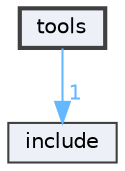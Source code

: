 digraph "tools"
{
 // LATEX_PDF_SIZE
  bgcolor="transparent";
  edge [fontname=Helvetica,fontsize=10,labelfontname=Helvetica,labelfontsize=10];
  node [fontname=Helvetica,fontsize=10,shape=box,height=0.2,width=0.4];
  compound=true
  dir_4eeb864c4eec08c7d6b9d3b0352cfdde [label="tools", fillcolor="#edf0f7", color="grey25", style="filled,bold", URL="dir_4eeb864c4eec08c7d6b9d3b0352cfdde.html",tooltip=""];
  dir_d44c64559bbebec7f509842c48db8b23 [label="include", fillcolor="#edf0f7", color="grey25", style="filled", URL="dir_d44c64559bbebec7f509842c48db8b23.html",tooltip=""];
  dir_4eeb864c4eec08c7d6b9d3b0352cfdde->dir_d44c64559bbebec7f509842c48db8b23 [headlabel="1", labeldistance=1.5 headhref="dir_000002_000000.html" href="dir_000002_000000.html" color="steelblue1" fontcolor="steelblue1"];
}
